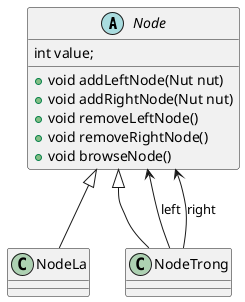 @startuml
'https://plantuml.com/class-diagram

abstract class Node {
    int value;

    + void addLeftNode(Nut nut)
    + void addRightNode(Nut nut)
    + void removeLeftNode()
    + void removeRightNode()
    + void browseNode()
}

class NodeLa
class NodeTrong

Node <|-- NodeLa
Node <|-- NodeTrong

NodeTrong --> Node:left
NodeTrong --> Node:right

@enduml